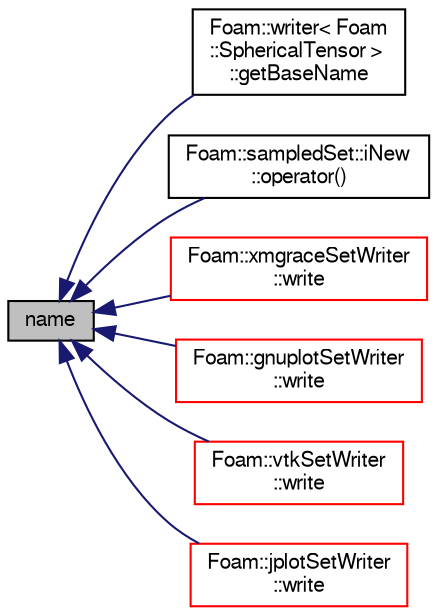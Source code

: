 digraph "name"
{
  bgcolor="transparent";
  edge [fontname="FreeSans",fontsize="10",labelfontname="FreeSans",labelfontsize="10"];
  node [fontname="FreeSans",fontsize="10",shape=record];
  rankdir="LR";
  Node6 [label="name",height=0.2,width=0.4,color="black", fillcolor="grey75", style="filled", fontcolor="black"];
  Node6 -> Node7 [dir="back",color="midnightblue",fontsize="10",style="solid",fontname="FreeSans"];
  Node7 [label="Foam::writer\< Foam\l::SphericalTensor \>\l::getBaseName",height=0.2,width=0.4,color="black",URL="$a21878.html#a742dcf0b9eb5b998ea8e1f7f68427f1a",tooltip="Generates filename from coordSet and sampled fields. "];
  Node6 -> Node8 [dir="back",color="midnightblue",fontsize="10",style="solid",fontname="FreeSans"];
  Node8 [label="Foam::sampledSet::iNew\l::operator()",height=0.2,width=0.4,color="black",URL="$a29318.html#a3f6c9b2bdc7d7ff1521e9d459c261391"];
  Node6 -> Node9 [dir="back",color="midnightblue",fontsize="10",style="solid",fontname="FreeSans"];
  Node9 [label="Foam::xmgraceSetWriter\l::write",height=0.2,width=0.4,color="red",URL="$a21882.html#ae25e717f0b4f16f583638020a1a090ec",tooltip="General entry point for writing. "];
  Node6 -> Node12 [dir="back",color="midnightblue",fontsize="10",style="solid",fontname="FreeSans"];
  Node12 [label="Foam::gnuplotSetWriter\l::write",height=0.2,width=0.4,color="red",URL="$a21862.html#ae25e717f0b4f16f583638020a1a090ec",tooltip="General entry point for writing. "];
  Node6 -> Node15 [dir="back",color="midnightblue",fontsize="10",style="solid",fontname="FreeSans"];
  Node15 [label="Foam::vtkSetWriter\l::write",height=0.2,width=0.4,color="red",URL="$a21874.html#ae25e717f0b4f16f583638020a1a090ec",tooltip="General entry point for writing. "];
  Node6 -> Node18 [dir="back",color="midnightblue",fontsize="10",style="solid",fontname="FreeSans"];
  Node18 [label="Foam::jplotSetWriter\l::write",height=0.2,width=0.4,color="red",URL="$a21866.html#ae25e717f0b4f16f583638020a1a090ec",tooltip="General entry point for writing. "];
}
